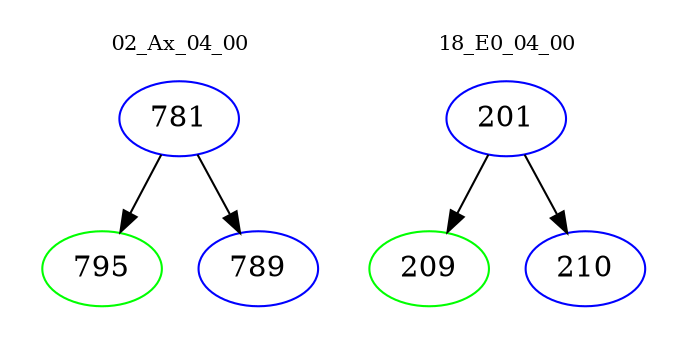 digraph{
subgraph cluster_0 {
color = white
label = "02_Ax_04_00";
fontsize=10;
T0_781 [label="781", color="blue"]
T0_781 -> T0_795 [color="black"]
T0_795 [label="795", color="green"]
T0_781 -> T0_789 [color="black"]
T0_789 [label="789", color="blue"]
}
subgraph cluster_1 {
color = white
label = "18_E0_04_00";
fontsize=10;
T1_201 [label="201", color="blue"]
T1_201 -> T1_209 [color="black"]
T1_209 [label="209", color="green"]
T1_201 -> T1_210 [color="black"]
T1_210 [label="210", color="blue"]
}
}
